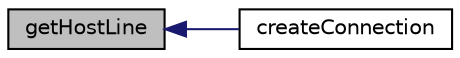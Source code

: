 digraph "getHostLine"
{
  edge [fontname="Helvetica",fontsize="10",labelfontname="Helvetica",labelfontsize="10"];
  node [fontname="Helvetica",fontsize="10",shape=record];
  rankdir="LR";
  Node1 [label="getHostLine",height=0.2,width=0.4,color="black", fillcolor="grey75", style="filled" fontcolor="black"];
  Node1 -> Node2 [dir="back",color="midnightblue",fontsize="10",style="solid",fontname="Helvetica"];
  Node2 [label="createConnection",height=0.2,width=0.4,color="black", fillcolor="white", style="filled",URL="$class_simple_proxy_route.html#ac0b9fe64baf952c84493174739ad37f2"];
}
